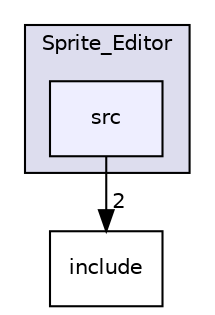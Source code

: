 digraph "Sprite_Editor/src" {
  compound=true
  node [ fontsize="10", fontname="Helvetica"];
  edge [ labelfontsize="10", labelfontname="Helvetica"];
  subgraph clusterdir_bc59e89d7004356c66ee19edff834737 {
    graph [ bgcolor="#ddddee", pencolor="black", label="Sprite_Editor" fontname="Helvetica", fontsize="10", URL="dir_bc59e89d7004356c66ee19edff834737.html"]
  dir_1e7f1ffcd2a3e8dc232e26c081cd3bd8 [shape=box, label="src", style="filled", fillcolor="#eeeeff", pencolor="black", URL="dir_1e7f1ffcd2a3e8dc232e26c081cd3bd8.html"];
  }
  dir_c62fa1dc1d7a6d1f8a753195e9fed228 [shape=box label="include" URL="dir_c62fa1dc1d7a6d1f8a753195e9fed228.html"];
  dir_1e7f1ffcd2a3e8dc232e26c081cd3bd8->dir_c62fa1dc1d7a6d1f8a753195e9fed228 [headlabel="2", labeldistance=1.5 headhref="dir_000005_000004.html"];
}
